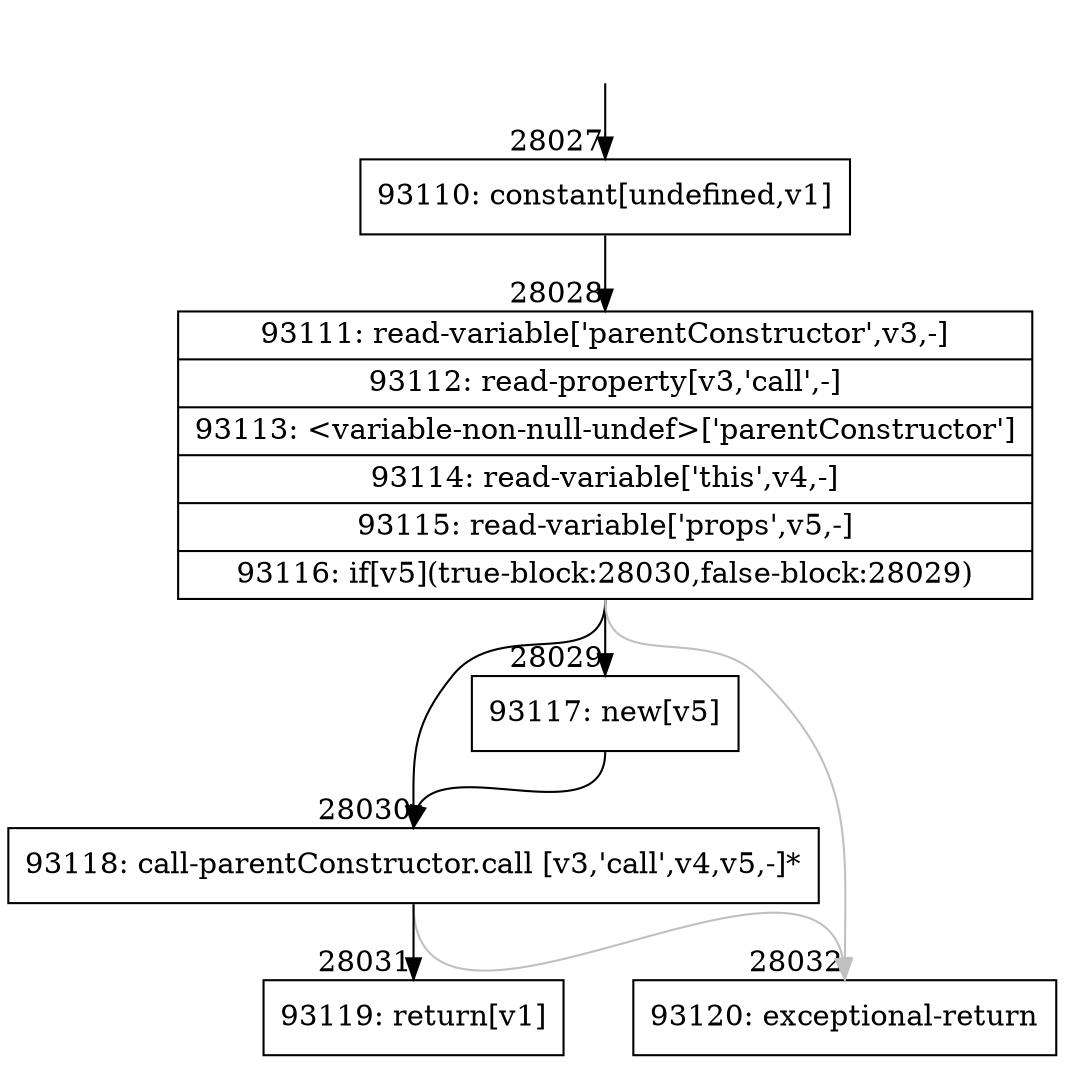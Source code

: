 digraph {
rankdir="TD"
BB_entry2450[shape=none,label=""];
BB_entry2450 -> BB28027 [tailport=s, headport=n, headlabel="    28027"]
BB28027 [shape=record label="{93110: constant[undefined,v1]}" ] 
BB28027 -> BB28028 [tailport=s, headport=n, headlabel="      28028"]
BB28028 [shape=record label="{93111: read-variable['parentConstructor',v3,-]|93112: read-property[v3,'call',-]|93113: \<variable-non-null-undef\>['parentConstructor']|93114: read-variable['this',v4,-]|93115: read-variable['props',v5,-]|93116: if[v5](true-block:28030,false-block:28029)}" ] 
BB28028 -> BB28030 [tailport=s, headport=n, headlabel="      28030"]
BB28028 -> BB28029 [tailport=s, headport=n, headlabel="      28029"]
BB28028 -> BB28032 [tailport=s, headport=n, color=gray, headlabel="      28032"]
BB28029 [shape=record label="{93117: new[v5]}" ] 
BB28029 -> BB28030 [tailport=s, headport=n]
BB28030 [shape=record label="{93118: call-parentConstructor.call [v3,'call',v4,v5,-]*}" ] 
BB28030 -> BB28031 [tailport=s, headport=n, headlabel="      28031"]
BB28030 -> BB28032 [tailport=s, headport=n, color=gray]
BB28031 [shape=record label="{93119: return[v1]}" ] 
BB28032 [shape=record label="{93120: exceptional-return}" ] 
//#$~ 50195
}
